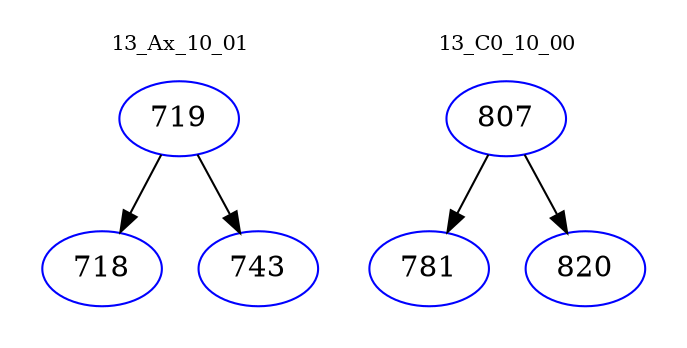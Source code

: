 digraph{
subgraph cluster_0 {
color = white
label = "13_Ax_10_01";
fontsize=10;
T0_719 [label="719", color="blue"]
T0_719 -> T0_718 [color="black"]
T0_718 [label="718", color="blue"]
T0_719 -> T0_743 [color="black"]
T0_743 [label="743", color="blue"]
}
subgraph cluster_1 {
color = white
label = "13_C0_10_00";
fontsize=10;
T1_807 [label="807", color="blue"]
T1_807 -> T1_781 [color="black"]
T1_781 [label="781", color="blue"]
T1_807 -> T1_820 [color="black"]
T1_820 [label="820", color="blue"]
}
}
